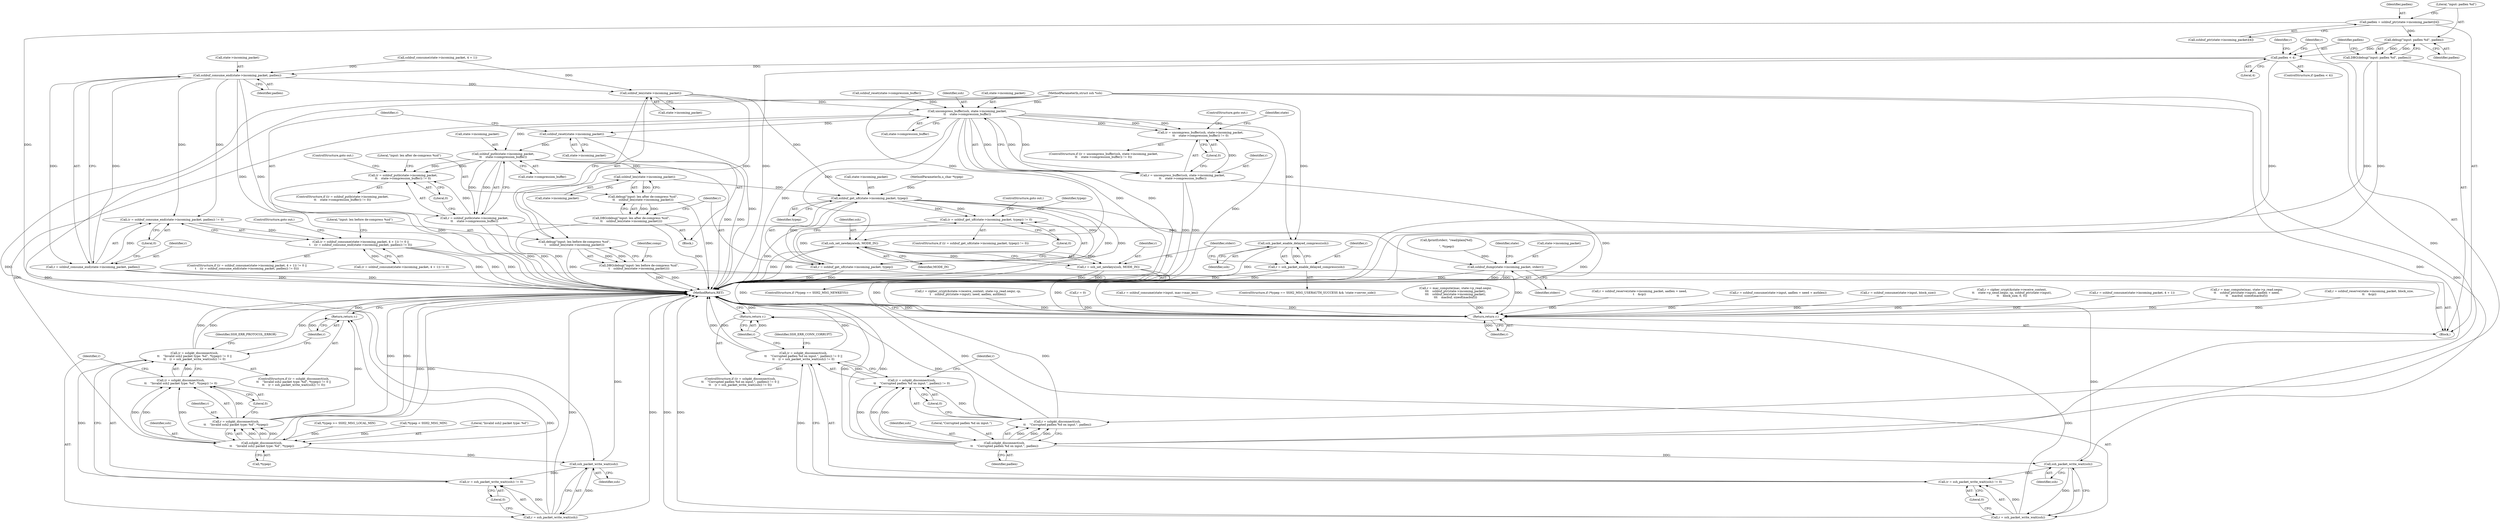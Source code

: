 digraph "0_mindrot_2fecfd486bdba9f51b3a789277bb0733ca36e1c0@array" {
"1000770" [label="(Call,padlen = sshbuf_ptr(state->incoming_packet)[4])"];
"1000779" [label="(Call,debug(\"input: padlen %d\", padlen))"];
"1000778" [label="(Call,DBG(debug(\"input: padlen %d\", padlen)))"];
"1000783" [label="(Call,padlen < 4)"];
"1000792" [label="(Call,sshpkt_disconnect(ssh,\n\t\t    \"Corrupted padlen %d on input.\", padlen))"];
"1000789" [label="(Call,(r = sshpkt_disconnect(ssh,\n\t\t    \"Corrupted padlen %d on input.\", padlen)) != 0)"];
"1000788" [label="(Call,(r = sshpkt_disconnect(ssh,\n\t\t    \"Corrupted padlen %d on input.\", padlen)) != 0 ||\n\t\t    (r = ssh_packet_write_wait(ssh)) != 0)"];
"1000790" [label="(Call,r = sshpkt_disconnect(ssh,\n\t\t    \"Corrupted padlen %d on input.\", padlen))"];
"1000803" [label="(Return,return r;)"];
"1000800" [label="(Call,ssh_packet_write_wait(ssh))"];
"1000797" [label="(Call,(r = ssh_packet_write_wait(ssh)) != 0)"];
"1000798" [label="(Call,r = ssh_packet_write_wait(ssh))"];
"1000823" [label="(Call,sshbuf_consume_end(state->incoming_packet, padlen))"];
"1000820" [label="(Call,(r = sshbuf_consume_end(state->incoming_packet, padlen)) != 0)"];
"1000808" [label="(Call,(r = sshbuf_consume(state->incoming_packet, 4 + 1)) != 0 ||\n\t    ((r = sshbuf_consume_end(state->incoming_packet, padlen)) != 0))"];
"1000821" [label="(Call,r = sshbuf_consume_end(state->incoming_packet, padlen))"];
"1000974" [label="(Return,return r;)"];
"1000833" [label="(Call,sshbuf_len(state->incoming_packet))"];
"1000831" [label="(Call,debug(\"input: len before de-compress %zd\",\n\t    sshbuf_len(state->incoming_packet)))"];
"1000830" [label="(Call,DBG(debug(\"input: len before de-compress %zd\",\n\t    sshbuf_len(state->incoming_packet))))"];
"1000852" [label="(Call,uncompress_buffer(ssh, state->incoming_packet,\n\t\t    state->compression_buffer))"];
"1000849" [label="(Call,(r = uncompress_buffer(ssh, state->incoming_packet,\n\t\t    state->compression_buffer)) != 0)"];
"1000850" [label="(Call,r = uncompress_buffer(ssh, state->incoming_packet,\n\t\t    state->compression_buffer))"];
"1000862" [label="(Call,sshbuf_reset(state->incoming_packet))"];
"1000870" [label="(Call,sshbuf_putb(state->incoming_packet,\n\t\t    state->compression_buffer))"];
"1000867" [label="(Call,(r = sshbuf_putb(state->incoming_packet,\n\t\t    state->compression_buffer)) != 0)"];
"1000868" [label="(Call,r = sshbuf_putb(state->incoming_packet,\n\t\t    state->compression_buffer))"];
"1000882" [label="(Call,sshbuf_len(state->incoming_packet))"];
"1000880" [label="(Call,debug(\"input: len after de-compress %zd\",\n\t\t    sshbuf_len(state->incoming_packet)))"];
"1000879" [label="(Call,DBG(debug(\"input: len after de-compress %zd\",\n\t\t    sshbuf_len(state->incoming_packet))))"];
"1000890" [label="(Call,sshbuf_get_u8(state->incoming_packet, typep))"];
"1000887" [label="(Call,(r = sshbuf_get_u8(state->incoming_packet, typep)) != 0)"];
"1000888" [label="(Call,r = sshbuf_get_u8(state->incoming_packet, typep))"];
"1000963" [label="(Call,sshbuf_dump(state->incoming_packet, stderr))"];
"1000913" [label="(Call,sshpkt_disconnect(ssh,\n\t\t    \"Invalid ssh2 packet type: %d\", *typep))"];
"1000910" [label="(Call,(r = sshpkt_disconnect(ssh,\n\t\t    \"Invalid ssh2 packet type: %d\", *typep)) != 0)"];
"1000909" [label="(Call,(r = sshpkt_disconnect(ssh,\n\t\t    \"Invalid ssh2 packet type: %d\", *typep)) != 0 ||\n\t\t    (r = ssh_packet_write_wait(ssh)) != 0)"];
"1000911" [label="(Call,r = sshpkt_disconnect(ssh,\n\t\t    \"Invalid ssh2 packet type: %d\", *typep))"];
"1000925" [label="(Return,return r;)"];
"1000922" [label="(Call,ssh_packet_write_wait(ssh))"];
"1000919" [label="(Call,(r = ssh_packet_write_wait(ssh)) != 0)"];
"1000920" [label="(Call,r = ssh_packet_write_wait(ssh))"];
"1000936" [label="(Call,ssh_set_newkeys(ssh, MODE_IN))"];
"1000934" [label="(Call,r = ssh_set_newkeys(ssh, MODE_IN))"];
"1000952" [label="(Call,ssh_packet_enable_delayed_compress(ssh))"];
"1000950" [label="(Call,r = ssh_packet_enable_delayed_compress(ssh))"];
"1000883" [label="(Call,state->incoming_packet)"];
"1000811" [label="(Identifier,r)"];
"1000914" [label="(Identifier,ssh)"];
"1000778" [label="(Call,DBG(debug(\"input: padlen %d\", padlen)))"];
"1000810" [label="(Call,r = sshbuf_consume(state->incoming_packet, 4 + 1))"];
"1000889" [label="(Identifier,r)"];
"1000791" [label="(Identifier,r)"];
"1000839" [label="(Identifier,comp)"];
"1000909" [label="(Call,(r = sshpkt_disconnect(ssh,\n\t\t    \"Invalid ssh2 packet type: %d\", *typep)) != 0 ||\n\t\t    (r = ssh_packet_write_wait(ssh)) != 0)"];
"1000879" [label="(Call,DBG(debug(\"input: len after de-compress %zd\",\n\t\t    sshbuf_len(state->incoming_packet))))"];
"1000800" [label="(Call,ssh_packet_write_wait(ssh))"];
"1000782" [label="(ControlStructure,if (padlen < 4))"];
"1000812" [label="(Call,sshbuf_consume(state->incoming_packet, 4 + 1))"];
"1000903" [label="(Call,*typep >= SSH2_MSG_LOCAL_MIN)"];
"1000541" [label="(Call,r = mac_compute(mac, state->p_read.seqnr,\n\t\t    sshbuf_ptr(state->input), aadlen + need,\n\t\t    macbuf, sizeof(macbuf)))"];
"1000959" [label="(Identifier,stderr)"];
"1000967" [label="(Identifier,stderr)"];
"1000785" [label="(Literal,4)"];
"1000111" [label="(MethodParameterIn,struct ssh *ssh)"];
"1000850" [label="(Call,r = uncompress_buffer(ssh, state->incoming_packet,\n\t\t    state->compression_buffer))"];
"1000886" [label="(ControlStructure,if ((r = sshbuf_get_u8(state->incoming_packet, typep)) != 0))"];
"1000112" [label="(MethodParameterIn,u_char *typep)"];
"1000880" [label="(Call,debug(\"input: len after de-compress %zd\",\n\t\t    sshbuf_len(state->incoming_packet)))"];
"1000861" [label="(ControlStructure,goto out;)"];
"1000824" [label="(Call,state->incoming_packet)"];
"1000831" [label="(Call,debug(\"input: len before de-compress %zd\",\n\t    sshbuf_len(state->incoming_packet)))"];
"1000794" [label="(Literal,\"Corrupted padlen %d on input.\")"];
"1000345" [label="(Call,r = sshbuf_reserve(state->incoming_packet, block_size,\n\t\t    &cp))"];
"1000809" [label="(Call,(r = sshbuf_consume(state->incoming_packet, 4 + 1)) != 0)"];
"1000821" [label="(Call,r = sshbuf_consume_end(state->incoming_packet, padlen))"];
"1000828" [label="(Literal,0)"];
"1000114" [label="(Block,)"];
"1000790" [label="(Call,r = sshpkt_disconnect(ssh,\n\t\t    \"Corrupted padlen %d on input.\", padlen))"];
"1000920" [label="(Call,r = ssh_packet_write_wait(ssh))"];
"1000867" [label="(Call,(r = sshbuf_putb(state->incoming_packet,\n\t\t    state->compression_buffer)) != 0)"];
"1000789" [label="(Call,(r = sshpkt_disconnect(ssh,\n\t\t    \"Corrupted padlen %d on input.\", padlen)) != 0)"];
"1000808" [label="(Call,(r = sshbuf_consume(state->incoming_packet, 4 + 1)) != 0 ||\n\t    ((r = sshbuf_consume_end(state->incoming_packet, padlen)) != 0))"];
"1000804" [label="(Identifier,r)"];
"1000938" [label="(Identifier,MODE_IN)"];
"1000833" [label="(Call,sshbuf_len(state->incoming_packet))"];
"1000963" [label="(Call,sshbuf_dump(state->incoming_packet, stderr))"];
"1000579" [label="(Call,r = cipher_crypt(&state->receive_context, state->p_read.seqnr, cp,\n\t    sshbuf_ptr(state->input), need, aadlen, authlen))"];
"1000918" [label="(Literal,0)"];
"1000975" [label="(Identifier,r)"];
"1000868" [label="(Call,r = sshbuf_putb(state->incoming_packet,\n\t\t    state->compression_buffer))"];
"1000951" [label="(Identifier,r)"];
"1000929" [label="(ControlStructure,if (*typep == SSH2_MSG_NEWKEYS))"];
"1000848" [label="(ControlStructure,if ((r = uncompress_buffer(ssh, state->incoming_packet,\n\t\t    state->compression_buffer)) != 0))"];
"1000922" [label="(Call,ssh_packet_write_wait(ssh))"];
"1000770" [label="(Call,padlen = sshbuf_ptr(state->incoming_packet)[4])"];
"1000952" [label="(Call,ssh_packet_enable_delayed_compress(ssh))"];
"1000863" [label="(Call,state->incoming_packet)"];
"1000779" [label="(Call,debug(\"input: padlen %d\", padlen))"];
"1000955" [label="(Call,r = 0)"];
"1000844" [label="(Call,sshbuf_reset(state->compression_buffer))"];
"1000916" [label="(Call,*typep)"];
"1000820" [label="(Call,(r = sshbuf_consume_end(state->incoming_packet, padlen)) != 0)"];
"1000772" [label="(Call,sshbuf_ptr(state->incoming_packet)[4])"];
"1000787" [label="(ControlStructure,if ((r = sshpkt_disconnect(ssh,\n\t\t    \"Corrupted padlen %d on input.\", padlen)) != 0 ||\n\t\t    (r = ssh_packet_write_wait(ssh)) != 0))"];
"1000891" [label="(Call,state->incoming_packet)"];
"1000783" [label="(Call,padlen < 4)"];
"1000801" [label="(Identifier,ssh)"];
"1000936" [label="(Call,ssh_set_newkeys(ssh, MODE_IN))"];
"1000913" [label="(Call,sshpkt_disconnect(ssh,\n\t\t    \"Invalid ssh2 packet type: %d\", *typep))"];
"1000899" [label="(Call,*typep < SSH2_MSG_MIN)"];
"1000798" [label="(Call,r = ssh_packet_write_wait(ssh))"];
"1000827" [label="(Identifier,padlen)"];
"1000910" [label="(Call,(r = sshpkt_disconnect(ssh,\n\t\t    \"Invalid ssh2 packet type: %d\", *typep)) != 0)"];
"1000823" [label="(Call,sshbuf_consume_end(state->incoming_packet, padlen))"];
"1000792" [label="(Call,sshpkt_disconnect(ssh,\n\t\t    \"Corrupted padlen %d on input.\", padlen))"];
"1000802" [label="(Literal,0)"];
"1000771" [label="(Identifier,padlen)"];
"1000834" [label="(Call,state->incoming_packet)"];
"1000921" [label="(Identifier,r)"];
"1000896" [label="(ControlStructure,goto out;)"];
"1000935" [label="(Identifier,r)"];
"1000694" [label="(Call,r = sshbuf_consume(state->input, mac->mac_len))"];
"1000925" [label="(Return,return r;)"];
"1000882" [label="(Call,sshbuf_len(state->incoming_packet))"];
"1000781" [label="(Identifier,padlen)"];
"1000832" [label="(Literal,\"input: len before de-compress %zd\")"];
"1000860" [label="(Literal,0)"];
"1000843" [label="(Block,)"];
"1000829" [label="(ControlStructure,goto out;)"];
"1000853" [label="(Identifier,ssh)"];
"1000870" [label="(Call,sshbuf_putb(state->incoming_packet,\n\t\t    state->compression_buffer))"];
"1000793" [label="(Identifier,ssh)"];
"1000797" [label="(Call,(r = ssh_packet_write_wait(ssh)) != 0)"];
"1000888" [label="(Call,r = sshbuf_get_u8(state->incoming_packet, typep))"];
"1000630" [label="(Call,r = mac_compute(mac, state->p_read.seqnr,\n\t\t\t    sshbuf_ptr(state->incoming_packet),\n\t\t\t    sshbuf_len(state->incoming_packet),\n\t\t\t    macbuf, sizeof(macbuf)))"];
"1000937" [label="(Identifier,ssh)"];
"1000564" [label="(Call,r = sshbuf_reserve(state->incoming_packet, aadlen + need,\n\t    &cp))"];
"1000780" [label="(Literal,\"input: padlen %d\")"];
"1000878" [label="(ControlStructure,goto out;)"];
"1000964" [label="(Call,state->incoming_packet)"];
"1000974" [label="(Return,return r;)"];
"1000928" [label="(Identifier,SSH_ERR_PROTOCOL_ERROR)"];
"1000849" [label="(Call,(r = uncompress_buffer(ssh, state->incoming_packet,\n\t\t    state->compression_buffer)) != 0)"];
"1000796" [label="(Literal,0)"];
"1000866" [label="(ControlStructure,if ((r = sshbuf_putb(state->incoming_packet,\n\t\t    state->compression_buffer)) != 0))"];
"1000603" [label="(Call,r = sshbuf_consume(state->input, aadlen + need + authlen))"];
"1000852" [label="(Call,uncompress_buffer(ssh, state->incoming_packet,\n\t\t    state->compression_buffer))"];
"1000795" [label="(Identifier,padlen)"];
"1000950" [label="(Call,r = ssh_packet_enable_delayed_compress(ssh))"];
"1000851" [label="(Identifier,r)"];
"1000894" [label="(Identifier,typep)"];
"1000912" [label="(Identifier,r)"];
"1000877" [label="(Literal,0)"];
"1000869" [label="(Identifier,r)"];
"1000871" [label="(Call,state->incoming_packet)"];
"1000895" [label="(Literal,0)"];
"1000923" [label="(Identifier,ssh)"];
"1000436" [label="(Call,r = sshbuf_consume(state->input, block_size))"];
"1000784" [label="(Identifier,padlen)"];
"1000881" [label="(Literal,\"input: len after de-compress %zd\")"];
"1000874" [label="(Call,state->compression_buffer)"];
"1000857" [label="(Call,state->compression_buffer)"];
"1000807" [label="(ControlStructure,if ((r = sshbuf_consume(state->incoming_packet, 4 + 1)) != 0 ||\n\t    ((r = sshbuf_consume_end(state->incoming_packet, padlen)) != 0)))"];
"1000958" [label="(Call,fprintf(stderr, \"read/plain[%d]:\r\n\", *typep))"];
"1000803" [label="(Return,return r;)"];
"1000901" [label="(Identifier,typep)"];
"1000934" [label="(Call,r = ssh_set_newkeys(ssh, MODE_IN))"];
"1000864" [label="(Identifier,state)"];
"1000953" [label="(Identifier,ssh)"];
"1000911" [label="(Call,r = sshpkt_disconnect(ssh,\n\t\t    \"Invalid ssh2 packet type: %d\", *typep))"];
"1000940" [label="(ControlStructure,if (*typep == SSH2_MSG_USERAUTH_SUCCESS && !state->server_side))"];
"1000806" [label="(Identifier,SSH_ERR_CONN_CORRUPT)"];
"1000788" [label="(Call,(r = sshpkt_disconnect(ssh,\n\t\t    \"Corrupted padlen %d on input.\", padlen)) != 0 ||\n\t\t    (r = ssh_packet_write_wait(ssh)) != 0)"];
"1000862" [label="(Call,sshbuf_reset(state->incoming_packet))"];
"1000976" [label="(MethodReturn,RET)"];
"1000908" [label="(ControlStructure,if ((r = sshpkt_disconnect(ssh,\n\t\t    \"Invalid ssh2 packet type: %d\", *typep)) != 0 ||\n\t\t    (r = ssh_packet_write_wait(ssh)) != 0))"];
"1000970" [label="(Identifier,state)"];
"1000924" [label="(Literal,0)"];
"1000915" [label="(Literal,\"Invalid ssh2 packet type: %d\")"];
"1000799" [label="(Identifier,r)"];
"1000890" [label="(Call,sshbuf_get_u8(state->incoming_packet, typep))"];
"1000830" [label="(Call,DBG(debug(\"input: len before de-compress %zd\",\n\t    sshbuf_len(state->incoming_packet))))"];
"1000822" [label="(Identifier,r)"];
"1000926" [label="(Identifier,r)"];
"1000919" [label="(Call,(r = ssh_packet_write_wait(ssh)) != 0)"];
"1000358" [label="(Call,r = cipher_crypt(&state->receive_context,\n\t\t    state->p_send.seqnr, cp, sshbuf_ptr(state->input),\n\t\t    block_size, 0, 0))"];
"1000887" [label="(Call,(r = sshbuf_get_u8(state->incoming_packet, typep)) != 0)"];
"1000854" [label="(Call,state->incoming_packet)"];
"1000770" -> "1000114"  [label="AST: "];
"1000770" -> "1000772"  [label="CFG: "];
"1000771" -> "1000770"  [label="AST: "];
"1000772" -> "1000770"  [label="AST: "];
"1000780" -> "1000770"  [label="CFG: "];
"1000770" -> "1000976"  [label="DDG: "];
"1000770" -> "1000779"  [label="DDG: "];
"1000779" -> "1000778"  [label="AST: "];
"1000779" -> "1000781"  [label="CFG: "];
"1000780" -> "1000779"  [label="AST: "];
"1000781" -> "1000779"  [label="AST: "];
"1000778" -> "1000779"  [label="CFG: "];
"1000779" -> "1000778"  [label="DDG: "];
"1000779" -> "1000778"  [label="DDG: "];
"1000779" -> "1000783"  [label="DDG: "];
"1000778" -> "1000114"  [label="AST: "];
"1000784" -> "1000778"  [label="CFG: "];
"1000778" -> "1000976"  [label="DDG: "];
"1000778" -> "1000976"  [label="DDG: "];
"1000783" -> "1000782"  [label="AST: "];
"1000783" -> "1000785"  [label="CFG: "];
"1000784" -> "1000783"  [label="AST: "];
"1000785" -> "1000783"  [label="AST: "];
"1000791" -> "1000783"  [label="CFG: "];
"1000811" -> "1000783"  [label="CFG: "];
"1000783" -> "1000976"  [label="DDG: "];
"1000783" -> "1000976"  [label="DDG: "];
"1000783" -> "1000792"  [label="DDG: "];
"1000783" -> "1000823"  [label="DDG: "];
"1000792" -> "1000790"  [label="AST: "];
"1000792" -> "1000795"  [label="CFG: "];
"1000793" -> "1000792"  [label="AST: "];
"1000794" -> "1000792"  [label="AST: "];
"1000795" -> "1000792"  [label="AST: "];
"1000790" -> "1000792"  [label="CFG: "];
"1000792" -> "1000976"  [label="DDG: "];
"1000792" -> "1000976"  [label="DDG: "];
"1000792" -> "1000789"  [label="DDG: "];
"1000792" -> "1000789"  [label="DDG: "];
"1000792" -> "1000789"  [label="DDG: "];
"1000792" -> "1000790"  [label="DDG: "];
"1000792" -> "1000790"  [label="DDG: "];
"1000792" -> "1000790"  [label="DDG: "];
"1000111" -> "1000792"  [label="DDG: "];
"1000792" -> "1000800"  [label="DDG: "];
"1000789" -> "1000788"  [label="AST: "];
"1000789" -> "1000796"  [label="CFG: "];
"1000790" -> "1000789"  [label="AST: "];
"1000796" -> "1000789"  [label="AST: "];
"1000799" -> "1000789"  [label="CFG: "];
"1000788" -> "1000789"  [label="CFG: "];
"1000789" -> "1000788"  [label="DDG: "];
"1000790" -> "1000789"  [label="DDG: "];
"1000788" -> "1000787"  [label="AST: "];
"1000788" -> "1000797"  [label="CFG: "];
"1000797" -> "1000788"  [label="AST: "];
"1000804" -> "1000788"  [label="CFG: "];
"1000806" -> "1000788"  [label="CFG: "];
"1000788" -> "1000976"  [label="DDG: "];
"1000788" -> "1000976"  [label="DDG: "];
"1000788" -> "1000976"  [label="DDG: "];
"1000797" -> "1000788"  [label="DDG: "];
"1000791" -> "1000790"  [label="AST: "];
"1000796" -> "1000790"  [label="CFG: "];
"1000790" -> "1000976"  [label="DDG: "];
"1000790" -> "1000976"  [label="DDG: "];
"1000790" -> "1000803"  [label="DDG: "];
"1000803" -> "1000787"  [label="AST: "];
"1000803" -> "1000804"  [label="CFG: "];
"1000804" -> "1000803"  [label="AST: "];
"1000976" -> "1000803"  [label="CFG: "];
"1000803" -> "1000976"  [label="DDG: "];
"1000804" -> "1000803"  [label="DDG: "];
"1000798" -> "1000803"  [label="DDG: "];
"1000800" -> "1000798"  [label="AST: "];
"1000800" -> "1000801"  [label="CFG: "];
"1000801" -> "1000800"  [label="AST: "];
"1000798" -> "1000800"  [label="CFG: "];
"1000800" -> "1000976"  [label="DDG: "];
"1000800" -> "1000797"  [label="DDG: "];
"1000800" -> "1000798"  [label="DDG: "];
"1000111" -> "1000800"  [label="DDG: "];
"1000797" -> "1000802"  [label="CFG: "];
"1000798" -> "1000797"  [label="AST: "];
"1000802" -> "1000797"  [label="AST: "];
"1000798" -> "1000797"  [label="DDG: "];
"1000799" -> "1000798"  [label="AST: "];
"1000802" -> "1000798"  [label="CFG: "];
"1000798" -> "1000976"  [label="DDG: "];
"1000798" -> "1000976"  [label="DDG: "];
"1000823" -> "1000821"  [label="AST: "];
"1000823" -> "1000827"  [label="CFG: "];
"1000824" -> "1000823"  [label="AST: "];
"1000827" -> "1000823"  [label="AST: "];
"1000821" -> "1000823"  [label="CFG: "];
"1000823" -> "1000976"  [label="DDG: "];
"1000823" -> "1000976"  [label="DDG: "];
"1000823" -> "1000820"  [label="DDG: "];
"1000823" -> "1000820"  [label="DDG: "];
"1000823" -> "1000821"  [label="DDG: "];
"1000823" -> "1000821"  [label="DDG: "];
"1000812" -> "1000823"  [label="DDG: "];
"1000823" -> "1000833"  [label="DDG: "];
"1000820" -> "1000808"  [label="AST: "];
"1000820" -> "1000828"  [label="CFG: "];
"1000821" -> "1000820"  [label="AST: "];
"1000828" -> "1000820"  [label="AST: "];
"1000808" -> "1000820"  [label="CFG: "];
"1000820" -> "1000808"  [label="DDG: "];
"1000821" -> "1000820"  [label="DDG: "];
"1000808" -> "1000807"  [label="AST: "];
"1000808" -> "1000809"  [label="CFG: "];
"1000809" -> "1000808"  [label="AST: "];
"1000829" -> "1000808"  [label="CFG: "];
"1000832" -> "1000808"  [label="CFG: "];
"1000808" -> "1000976"  [label="DDG: "];
"1000808" -> "1000976"  [label="DDG: "];
"1000808" -> "1000976"  [label="DDG: "];
"1000809" -> "1000808"  [label="DDG: "];
"1000822" -> "1000821"  [label="AST: "];
"1000828" -> "1000821"  [label="CFG: "];
"1000821" -> "1000976"  [label="DDG: "];
"1000821" -> "1000976"  [label="DDG: "];
"1000821" -> "1000974"  [label="DDG: "];
"1000974" -> "1000114"  [label="AST: "];
"1000974" -> "1000975"  [label="CFG: "];
"1000975" -> "1000974"  [label="AST: "];
"1000976" -> "1000974"  [label="CFG: "];
"1000974" -> "1000976"  [label="DDG: "];
"1000975" -> "1000974"  [label="DDG: "];
"1000850" -> "1000974"  [label="DDG: "];
"1000579" -> "1000974"  [label="DDG: "];
"1000694" -> "1000974"  [label="DDG: "];
"1000934" -> "1000974"  [label="DDG: "];
"1000436" -> "1000974"  [label="DDG: "];
"1000630" -> "1000974"  [label="DDG: "];
"1000603" -> "1000974"  [label="DDG: "];
"1000810" -> "1000974"  [label="DDG: "];
"1000345" -> "1000974"  [label="DDG: "];
"1000950" -> "1000974"  [label="DDG: "];
"1000541" -> "1000974"  [label="DDG: "];
"1000564" -> "1000974"  [label="DDG: "];
"1000955" -> "1000974"  [label="DDG: "];
"1000888" -> "1000974"  [label="DDG: "];
"1000868" -> "1000974"  [label="DDG: "];
"1000358" -> "1000974"  [label="DDG: "];
"1000833" -> "1000831"  [label="AST: "];
"1000833" -> "1000834"  [label="CFG: "];
"1000834" -> "1000833"  [label="AST: "];
"1000831" -> "1000833"  [label="CFG: "];
"1000833" -> "1000831"  [label="DDG: "];
"1000812" -> "1000833"  [label="DDG: "];
"1000833" -> "1000852"  [label="DDG: "];
"1000833" -> "1000890"  [label="DDG: "];
"1000831" -> "1000830"  [label="AST: "];
"1000832" -> "1000831"  [label="AST: "];
"1000830" -> "1000831"  [label="CFG: "];
"1000831" -> "1000976"  [label="DDG: "];
"1000831" -> "1000830"  [label="DDG: "];
"1000831" -> "1000830"  [label="DDG: "];
"1000830" -> "1000114"  [label="AST: "];
"1000839" -> "1000830"  [label="CFG: "];
"1000830" -> "1000976"  [label="DDG: "];
"1000830" -> "1000976"  [label="DDG: "];
"1000852" -> "1000850"  [label="AST: "];
"1000852" -> "1000857"  [label="CFG: "];
"1000853" -> "1000852"  [label="AST: "];
"1000854" -> "1000852"  [label="AST: "];
"1000857" -> "1000852"  [label="AST: "];
"1000850" -> "1000852"  [label="CFG: "];
"1000852" -> "1000976"  [label="DDG: "];
"1000852" -> "1000976"  [label="DDG: "];
"1000852" -> "1000976"  [label="DDG: "];
"1000852" -> "1000849"  [label="DDG: "];
"1000852" -> "1000849"  [label="DDG: "];
"1000852" -> "1000849"  [label="DDG: "];
"1000852" -> "1000850"  [label="DDG: "];
"1000852" -> "1000850"  [label="DDG: "];
"1000852" -> "1000850"  [label="DDG: "];
"1000111" -> "1000852"  [label="DDG: "];
"1000844" -> "1000852"  [label="DDG: "];
"1000852" -> "1000862"  [label="DDG: "];
"1000852" -> "1000870"  [label="DDG: "];
"1000852" -> "1000913"  [label="DDG: "];
"1000852" -> "1000936"  [label="DDG: "];
"1000852" -> "1000952"  [label="DDG: "];
"1000849" -> "1000848"  [label="AST: "];
"1000849" -> "1000860"  [label="CFG: "];
"1000850" -> "1000849"  [label="AST: "];
"1000860" -> "1000849"  [label="AST: "];
"1000861" -> "1000849"  [label="CFG: "];
"1000864" -> "1000849"  [label="CFG: "];
"1000849" -> "1000976"  [label="DDG: "];
"1000850" -> "1000849"  [label="DDG: "];
"1000851" -> "1000850"  [label="AST: "];
"1000860" -> "1000850"  [label="CFG: "];
"1000850" -> "1000976"  [label="DDG: "];
"1000850" -> "1000976"  [label="DDG: "];
"1000862" -> "1000843"  [label="AST: "];
"1000862" -> "1000863"  [label="CFG: "];
"1000863" -> "1000862"  [label="AST: "];
"1000869" -> "1000862"  [label="CFG: "];
"1000862" -> "1000976"  [label="DDG: "];
"1000862" -> "1000870"  [label="DDG: "];
"1000870" -> "1000868"  [label="AST: "];
"1000870" -> "1000874"  [label="CFG: "];
"1000871" -> "1000870"  [label="AST: "];
"1000874" -> "1000870"  [label="AST: "];
"1000868" -> "1000870"  [label="CFG: "];
"1000870" -> "1000976"  [label="DDG: "];
"1000870" -> "1000976"  [label="DDG: "];
"1000870" -> "1000867"  [label="DDG: "];
"1000870" -> "1000867"  [label="DDG: "];
"1000870" -> "1000868"  [label="DDG: "];
"1000870" -> "1000868"  [label="DDG: "];
"1000870" -> "1000882"  [label="DDG: "];
"1000867" -> "1000866"  [label="AST: "];
"1000867" -> "1000877"  [label="CFG: "];
"1000868" -> "1000867"  [label="AST: "];
"1000877" -> "1000867"  [label="AST: "];
"1000878" -> "1000867"  [label="CFG: "];
"1000881" -> "1000867"  [label="CFG: "];
"1000867" -> "1000976"  [label="DDG: "];
"1000868" -> "1000867"  [label="DDG: "];
"1000869" -> "1000868"  [label="AST: "];
"1000877" -> "1000868"  [label="CFG: "];
"1000868" -> "1000976"  [label="DDG: "];
"1000868" -> "1000976"  [label="DDG: "];
"1000882" -> "1000880"  [label="AST: "];
"1000882" -> "1000883"  [label="CFG: "];
"1000883" -> "1000882"  [label="AST: "];
"1000880" -> "1000882"  [label="CFG: "];
"1000882" -> "1000880"  [label="DDG: "];
"1000882" -> "1000890"  [label="DDG: "];
"1000880" -> "1000879"  [label="AST: "];
"1000881" -> "1000880"  [label="AST: "];
"1000879" -> "1000880"  [label="CFG: "];
"1000880" -> "1000976"  [label="DDG: "];
"1000880" -> "1000879"  [label="DDG: "];
"1000880" -> "1000879"  [label="DDG: "];
"1000879" -> "1000843"  [label="AST: "];
"1000889" -> "1000879"  [label="CFG: "];
"1000879" -> "1000976"  [label="DDG: "];
"1000879" -> "1000976"  [label="DDG: "];
"1000890" -> "1000888"  [label="AST: "];
"1000890" -> "1000894"  [label="CFG: "];
"1000891" -> "1000890"  [label="AST: "];
"1000894" -> "1000890"  [label="AST: "];
"1000888" -> "1000890"  [label="CFG: "];
"1000890" -> "1000976"  [label="DDG: "];
"1000890" -> "1000976"  [label="DDG: "];
"1000890" -> "1000887"  [label="DDG: "];
"1000890" -> "1000887"  [label="DDG: "];
"1000890" -> "1000888"  [label="DDG: "];
"1000890" -> "1000888"  [label="DDG: "];
"1000112" -> "1000890"  [label="DDG: "];
"1000890" -> "1000963"  [label="DDG: "];
"1000887" -> "1000886"  [label="AST: "];
"1000887" -> "1000895"  [label="CFG: "];
"1000888" -> "1000887"  [label="AST: "];
"1000895" -> "1000887"  [label="AST: "];
"1000896" -> "1000887"  [label="CFG: "];
"1000901" -> "1000887"  [label="CFG: "];
"1000887" -> "1000976"  [label="DDG: "];
"1000888" -> "1000887"  [label="DDG: "];
"1000889" -> "1000888"  [label="AST: "];
"1000895" -> "1000888"  [label="CFG: "];
"1000888" -> "1000976"  [label="DDG: "];
"1000888" -> "1000976"  [label="DDG: "];
"1000963" -> "1000114"  [label="AST: "];
"1000963" -> "1000967"  [label="CFG: "];
"1000964" -> "1000963"  [label="AST: "];
"1000967" -> "1000963"  [label="AST: "];
"1000970" -> "1000963"  [label="CFG: "];
"1000963" -> "1000976"  [label="DDG: "];
"1000963" -> "1000976"  [label="DDG: "];
"1000963" -> "1000976"  [label="DDG: "];
"1000958" -> "1000963"  [label="DDG: "];
"1000913" -> "1000911"  [label="AST: "];
"1000913" -> "1000916"  [label="CFG: "];
"1000914" -> "1000913"  [label="AST: "];
"1000915" -> "1000913"  [label="AST: "];
"1000916" -> "1000913"  [label="AST: "];
"1000911" -> "1000913"  [label="CFG: "];
"1000913" -> "1000976"  [label="DDG: "];
"1000913" -> "1000976"  [label="DDG: "];
"1000913" -> "1000910"  [label="DDG: "];
"1000913" -> "1000910"  [label="DDG: "];
"1000913" -> "1000910"  [label="DDG: "];
"1000913" -> "1000911"  [label="DDG: "];
"1000913" -> "1000911"  [label="DDG: "];
"1000913" -> "1000911"  [label="DDG: "];
"1000111" -> "1000913"  [label="DDG: "];
"1000903" -> "1000913"  [label="DDG: "];
"1000899" -> "1000913"  [label="DDG: "];
"1000913" -> "1000922"  [label="DDG: "];
"1000910" -> "1000909"  [label="AST: "];
"1000910" -> "1000918"  [label="CFG: "];
"1000911" -> "1000910"  [label="AST: "];
"1000918" -> "1000910"  [label="AST: "];
"1000921" -> "1000910"  [label="CFG: "];
"1000909" -> "1000910"  [label="CFG: "];
"1000910" -> "1000909"  [label="DDG: "];
"1000911" -> "1000910"  [label="DDG: "];
"1000909" -> "1000908"  [label="AST: "];
"1000909" -> "1000919"  [label="CFG: "];
"1000919" -> "1000909"  [label="AST: "];
"1000926" -> "1000909"  [label="CFG: "];
"1000928" -> "1000909"  [label="CFG: "];
"1000909" -> "1000976"  [label="DDG: "];
"1000909" -> "1000976"  [label="DDG: "];
"1000909" -> "1000976"  [label="DDG: "];
"1000919" -> "1000909"  [label="DDG: "];
"1000912" -> "1000911"  [label="AST: "];
"1000918" -> "1000911"  [label="CFG: "];
"1000911" -> "1000976"  [label="DDG: "];
"1000911" -> "1000976"  [label="DDG: "];
"1000911" -> "1000925"  [label="DDG: "];
"1000925" -> "1000908"  [label="AST: "];
"1000925" -> "1000926"  [label="CFG: "];
"1000926" -> "1000925"  [label="AST: "];
"1000976" -> "1000925"  [label="CFG: "];
"1000925" -> "1000976"  [label="DDG: "];
"1000926" -> "1000925"  [label="DDG: "];
"1000920" -> "1000925"  [label="DDG: "];
"1000922" -> "1000920"  [label="AST: "];
"1000922" -> "1000923"  [label="CFG: "];
"1000923" -> "1000922"  [label="AST: "];
"1000920" -> "1000922"  [label="CFG: "];
"1000922" -> "1000976"  [label="DDG: "];
"1000922" -> "1000919"  [label="DDG: "];
"1000922" -> "1000920"  [label="DDG: "];
"1000111" -> "1000922"  [label="DDG: "];
"1000919" -> "1000924"  [label="CFG: "];
"1000920" -> "1000919"  [label="AST: "];
"1000924" -> "1000919"  [label="AST: "];
"1000920" -> "1000919"  [label="DDG: "];
"1000921" -> "1000920"  [label="AST: "];
"1000924" -> "1000920"  [label="CFG: "];
"1000920" -> "1000976"  [label="DDG: "];
"1000920" -> "1000976"  [label="DDG: "];
"1000936" -> "1000934"  [label="AST: "];
"1000936" -> "1000938"  [label="CFG: "];
"1000937" -> "1000936"  [label="AST: "];
"1000938" -> "1000936"  [label="AST: "];
"1000934" -> "1000936"  [label="CFG: "];
"1000936" -> "1000976"  [label="DDG: "];
"1000936" -> "1000976"  [label="DDG: "];
"1000936" -> "1000934"  [label="DDG: "];
"1000936" -> "1000934"  [label="DDG: "];
"1000111" -> "1000936"  [label="DDG: "];
"1000934" -> "1000929"  [label="AST: "];
"1000935" -> "1000934"  [label="AST: "];
"1000959" -> "1000934"  [label="CFG: "];
"1000934" -> "1000976"  [label="DDG: "];
"1000934" -> "1000976"  [label="DDG: "];
"1000952" -> "1000950"  [label="AST: "];
"1000952" -> "1000953"  [label="CFG: "];
"1000953" -> "1000952"  [label="AST: "];
"1000950" -> "1000952"  [label="CFG: "];
"1000952" -> "1000976"  [label="DDG: "];
"1000952" -> "1000950"  [label="DDG: "];
"1000111" -> "1000952"  [label="DDG: "];
"1000950" -> "1000940"  [label="AST: "];
"1000951" -> "1000950"  [label="AST: "];
"1000959" -> "1000950"  [label="CFG: "];
"1000950" -> "1000976"  [label="DDG: "];
"1000950" -> "1000976"  [label="DDG: "];
}
